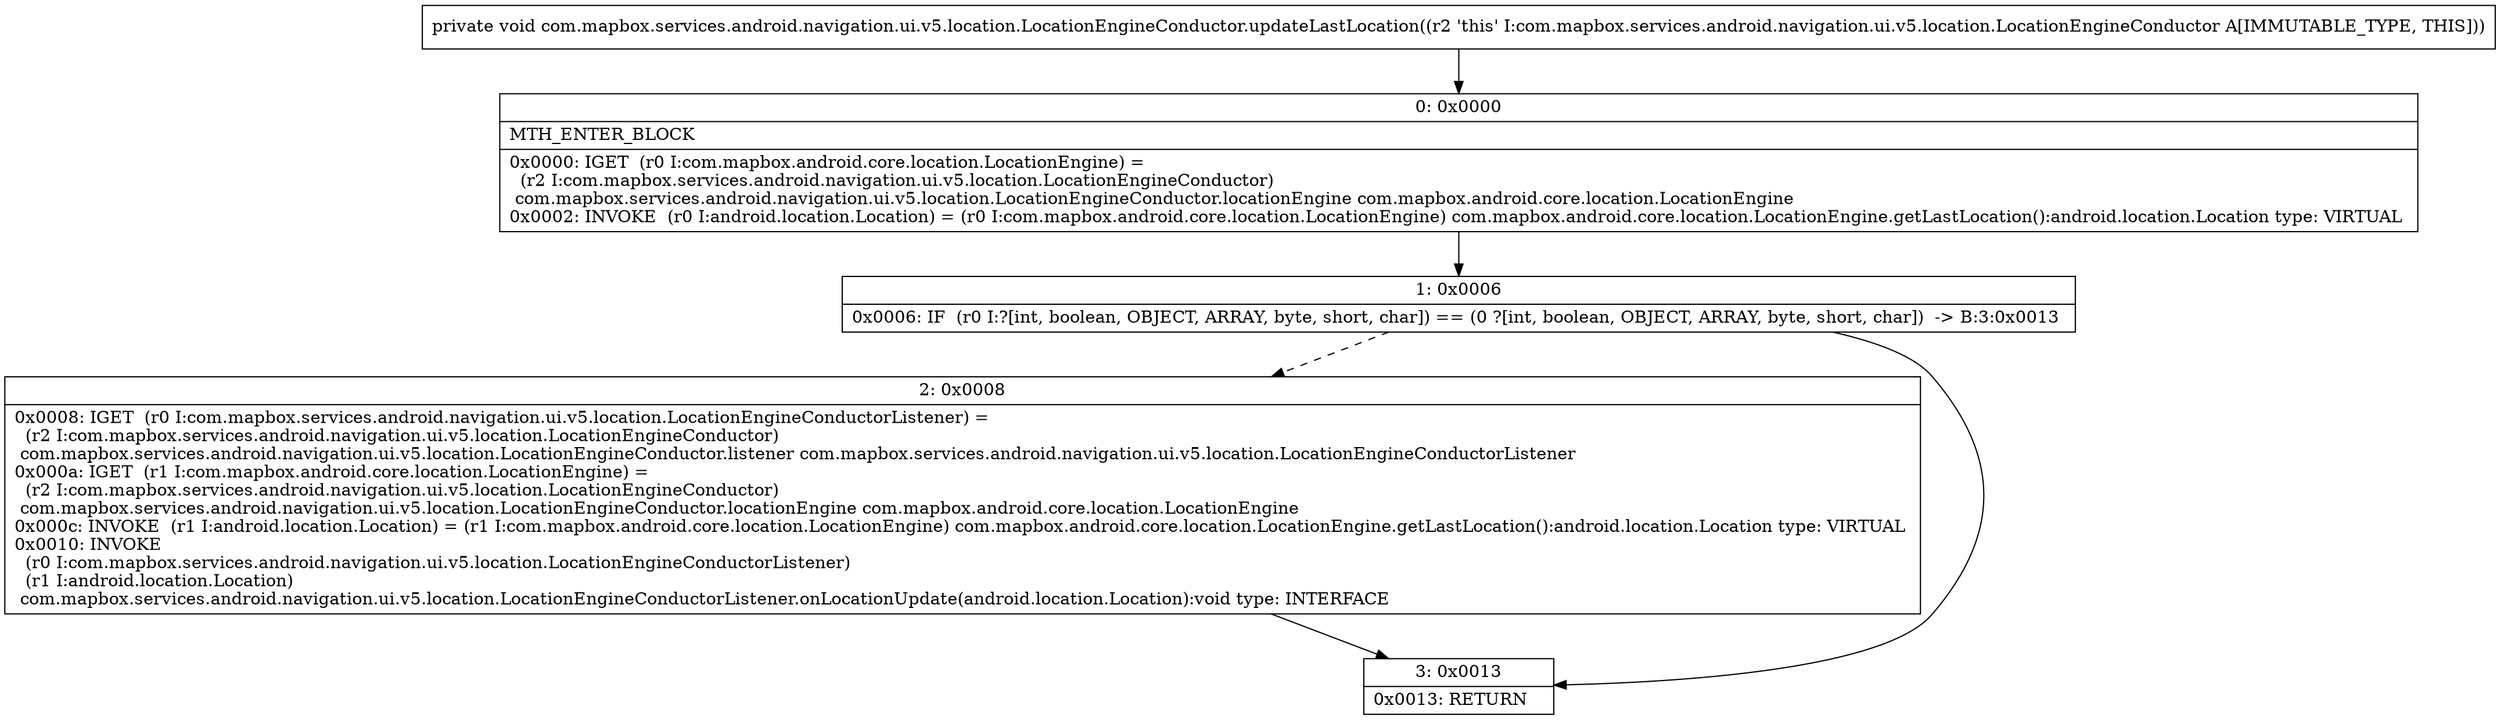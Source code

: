 digraph "CFG forcom.mapbox.services.android.navigation.ui.v5.location.LocationEngineConductor.updateLastLocation()V" {
Node_0 [shape=record,label="{0\:\ 0x0000|MTH_ENTER_BLOCK\l|0x0000: IGET  (r0 I:com.mapbox.android.core.location.LocationEngine) = \l  (r2 I:com.mapbox.services.android.navigation.ui.v5.location.LocationEngineConductor)\l com.mapbox.services.android.navigation.ui.v5.location.LocationEngineConductor.locationEngine com.mapbox.android.core.location.LocationEngine \l0x0002: INVOKE  (r0 I:android.location.Location) = (r0 I:com.mapbox.android.core.location.LocationEngine) com.mapbox.android.core.location.LocationEngine.getLastLocation():android.location.Location type: VIRTUAL \l}"];
Node_1 [shape=record,label="{1\:\ 0x0006|0x0006: IF  (r0 I:?[int, boolean, OBJECT, ARRAY, byte, short, char]) == (0 ?[int, boolean, OBJECT, ARRAY, byte, short, char])  \-\> B:3:0x0013 \l}"];
Node_2 [shape=record,label="{2\:\ 0x0008|0x0008: IGET  (r0 I:com.mapbox.services.android.navigation.ui.v5.location.LocationEngineConductorListener) = \l  (r2 I:com.mapbox.services.android.navigation.ui.v5.location.LocationEngineConductor)\l com.mapbox.services.android.navigation.ui.v5.location.LocationEngineConductor.listener com.mapbox.services.android.navigation.ui.v5.location.LocationEngineConductorListener \l0x000a: IGET  (r1 I:com.mapbox.android.core.location.LocationEngine) = \l  (r2 I:com.mapbox.services.android.navigation.ui.v5.location.LocationEngineConductor)\l com.mapbox.services.android.navigation.ui.v5.location.LocationEngineConductor.locationEngine com.mapbox.android.core.location.LocationEngine \l0x000c: INVOKE  (r1 I:android.location.Location) = (r1 I:com.mapbox.android.core.location.LocationEngine) com.mapbox.android.core.location.LocationEngine.getLastLocation():android.location.Location type: VIRTUAL \l0x0010: INVOKE  \l  (r0 I:com.mapbox.services.android.navigation.ui.v5.location.LocationEngineConductorListener)\l  (r1 I:android.location.Location)\l com.mapbox.services.android.navigation.ui.v5.location.LocationEngineConductorListener.onLocationUpdate(android.location.Location):void type: INTERFACE \l}"];
Node_3 [shape=record,label="{3\:\ 0x0013|0x0013: RETURN   \l}"];
MethodNode[shape=record,label="{private void com.mapbox.services.android.navigation.ui.v5.location.LocationEngineConductor.updateLastLocation((r2 'this' I:com.mapbox.services.android.navigation.ui.v5.location.LocationEngineConductor A[IMMUTABLE_TYPE, THIS])) }"];
MethodNode -> Node_0;
Node_0 -> Node_1;
Node_1 -> Node_2[style=dashed];
Node_1 -> Node_3;
Node_2 -> Node_3;
}

